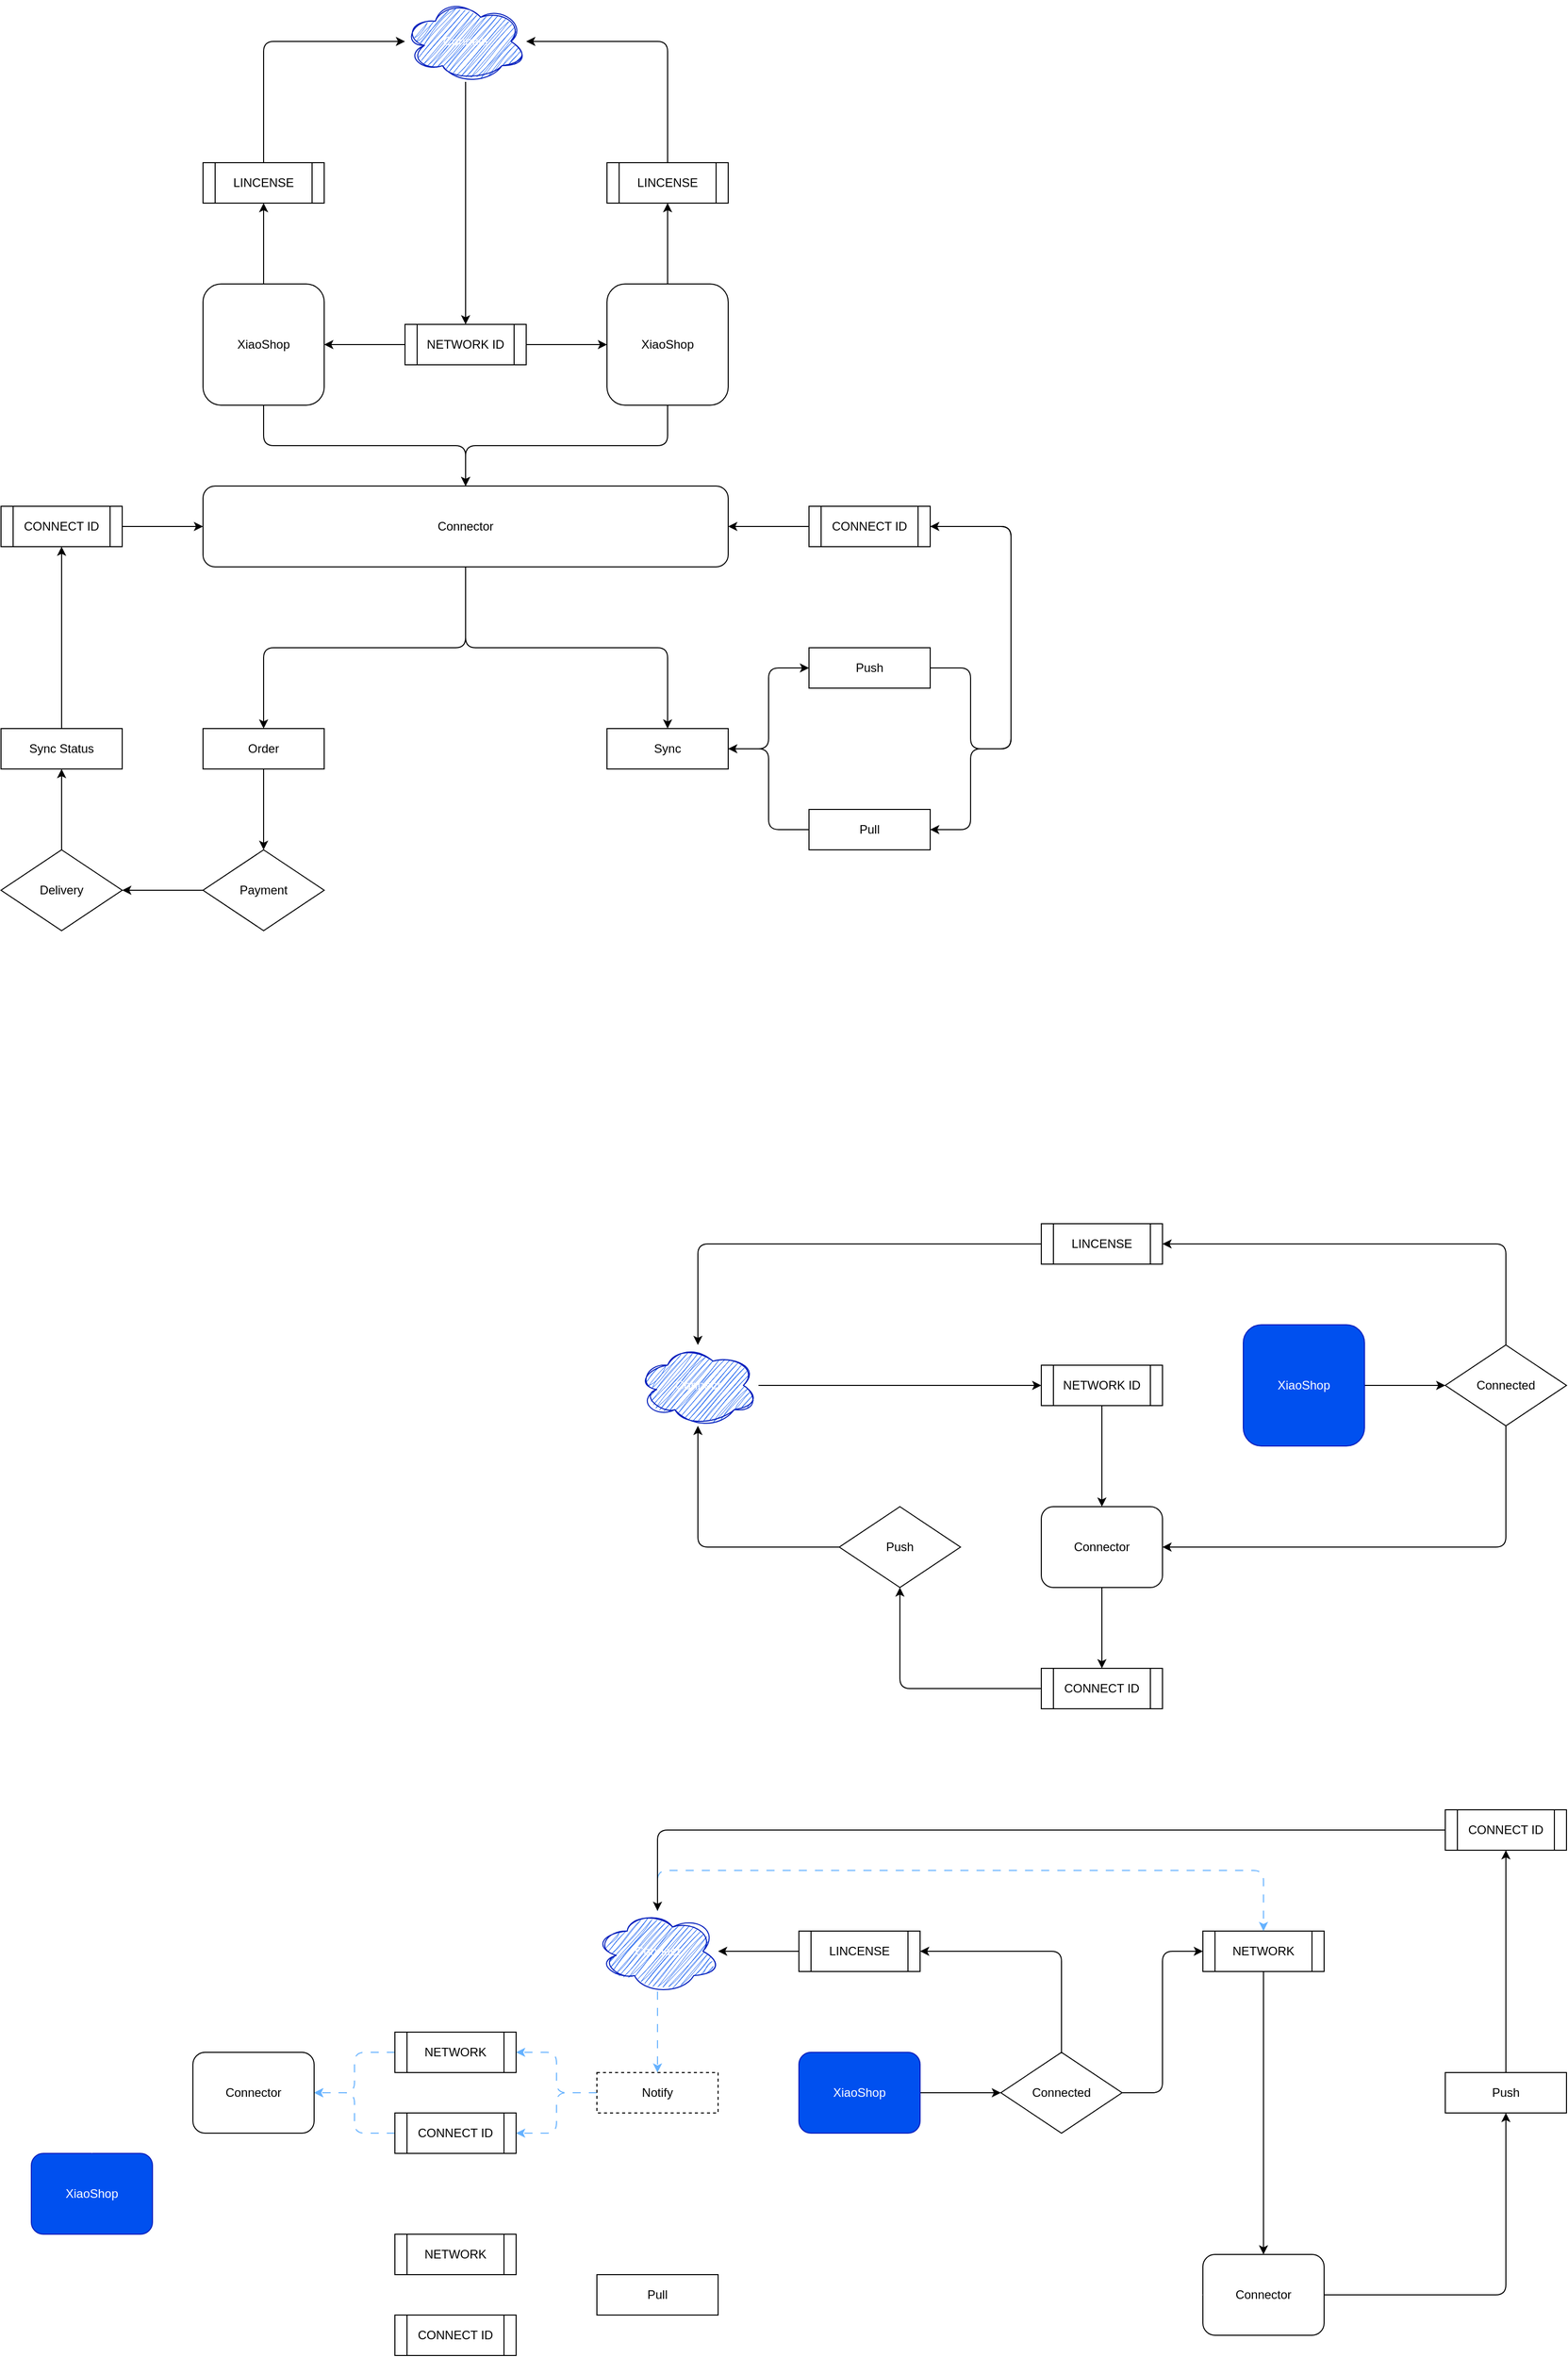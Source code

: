 <mxfile>
    <diagram id="nQ8jkaaD3PNuFxFuXUG9" name="Overview">
        <mxGraphModel grid="1" page="0" gridSize="10" guides="1" tooltips="1" connect="1" arrows="1" fold="1" pageScale="1" pageWidth="827" pageHeight="1169" math="0" shadow="0">
            <root>
                <mxCell id="0"/>
                <mxCell id="1" parent="0"/>
                <mxCell id="26" style="edgeStyle=none;html=1;" parent="1" source="7" target="10" edge="1">
                    <mxGeometry relative="1" as="geometry"/>
                </mxCell>
                <mxCell id="7" value="Connect" style="ellipse;shape=cloud;whiteSpace=wrap;html=1;fillColor=#0050ef;fontColor=#ffffff;strokeColor=#001DBC;sketch=1;curveFitting=1;jiggle=2;" parent="1" vertex="1">
                    <mxGeometry x="280" y="-240" width="120" height="80" as="geometry"/>
                </mxCell>
                <mxCell id="34" style="edgeStyle=orthogonalEdgeStyle;html=1;strokeColor=default;" parent="1" source="10" target="14" edge="1">
                    <mxGeometry relative="1" as="geometry"/>
                </mxCell>
                <mxCell id="35" style="edgeStyle=orthogonalEdgeStyle;html=1;strokeColor=default;" parent="1" source="10" target="15" edge="1">
                    <mxGeometry relative="1" as="geometry"/>
                </mxCell>
                <mxCell id="37" style="edgeStyle=orthogonalEdgeStyle;html=1;exitX=0.5;exitY=1;exitDx=0;exitDy=0;" edge="1" parent="1" source="14" target="36">
                    <mxGeometry relative="1" as="geometry">
                        <Array as="points">
                            <mxPoint x="140" y="200"/>
                            <mxPoint x="340" y="200"/>
                        </Array>
                    </mxGeometry>
                </mxCell>
                <mxCell id="10" value="NETWORK ID" style="shape=process;whiteSpace=wrap;html=1;backgroundOutline=1;" parent="1" vertex="1">
                    <mxGeometry x="280" y="80" width="120" height="40" as="geometry"/>
                </mxCell>
                <mxCell id="18" style="edgeStyle=none;html=1;" parent="1" source="14" target="17" edge="1">
                    <mxGeometry relative="1" as="geometry"/>
                </mxCell>
                <mxCell id="14" value="XiaoShop" style="rounded=1;whiteSpace=wrap;html=1;" parent="1" vertex="1">
                    <mxGeometry x="80" y="40" width="120" height="120" as="geometry"/>
                </mxCell>
                <mxCell id="20" style="edgeStyle=none;html=1;" parent="1" source="15" target="19" edge="1">
                    <mxGeometry relative="1" as="geometry"/>
                </mxCell>
                <mxCell id="38" style="edgeStyle=orthogonalEdgeStyle;html=1;exitX=0.5;exitY=1;exitDx=0;exitDy=0;" edge="1" parent="1" source="15" target="36">
                    <mxGeometry relative="1" as="geometry">
                        <Array as="points">
                            <mxPoint x="540" y="200"/>
                            <mxPoint x="340" y="200"/>
                        </Array>
                    </mxGeometry>
                </mxCell>
                <mxCell id="15" value="XiaoShop" style="rounded=1;whiteSpace=wrap;html=1;" parent="1" vertex="1">
                    <mxGeometry x="480" y="40" width="120" height="120" as="geometry"/>
                </mxCell>
                <mxCell id="21" style="edgeStyle=orthogonalEdgeStyle;html=1;" parent="1" source="17" target="7" edge="1">
                    <mxGeometry relative="1" as="geometry">
                        <Array as="points">
                            <mxPoint x="140" y="-200"/>
                        </Array>
                    </mxGeometry>
                </mxCell>
                <mxCell id="17" value="LINCENSE" style="shape=process;whiteSpace=wrap;html=1;backgroundOutline=1;" parent="1" vertex="1">
                    <mxGeometry x="80" y="-80" width="120" height="40" as="geometry"/>
                </mxCell>
                <mxCell id="22" style="edgeStyle=orthogonalEdgeStyle;html=1;" parent="1" source="19" target="7" edge="1">
                    <mxGeometry relative="1" as="geometry">
                        <Array as="points">
                            <mxPoint x="540" y="-200"/>
                        </Array>
                    </mxGeometry>
                </mxCell>
                <mxCell id="19" value="LINCENSE" style="shape=process;whiteSpace=wrap;html=1;backgroundOutline=1;" parent="1" vertex="1">
                    <mxGeometry x="480" y="-80" width="120" height="40" as="geometry"/>
                </mxCell>
                <mxCell id="44" style="edgeStyle=orthogonalEdgeStyle;html=1;" edge="1" parent="1" source="36" target="42">
                    <mxGeometry relative="1" as="geometry"/>
                </mxCell>
                <mxCell id="45" style="edgeStyle=orthogonalEdgeStyle;html=1;entryX=0.5;entryY=0;entryDx=0;entryDy=0;" edge="1" parent="1" source="36" target="41">
                    <mxGeometry relative="1" as="geometry"/>
                </mxCell>
                <mxCell id="36" value="Connector" style="rounded=1;whiteSpace=wrap;html=1;" vertex="1" parent="1">
                    <mxGeometry x="80" y="240" width="520" height="80" as="geometry"/>
                </mxCell>
                <mxCell id="51" style="edgeStyle=orthogonalEdgeStyle;html=1;entryX=0;entryY=0.5;entryDx=0;entryDy=0;" edge="1" parent="1" source="41" target="49">
                    <mxGeometry relative="1" as="geometry"/>
                </mxCell>
                <mxCell id="41" value="Sync" style="rounded=0;whiteSpace=wrap;html=1;" vertex="1" parent="1">
                    <mxGeometry x="480" y="480" width="120" height="40" as="geometry"/>
                </mxCell>
                <mxCell id="76" style="edgeStyle=orthogonalEdgeStyle;html=1;" edge="1" parent="1" source="42" target="74">
                    <mxGeometry relative="1" as="geometry"/>
                </mxCell>
                <mxCell id="42" value="Order" style="rounded=0;whiteSpace=wrap;html=1;" vertex="1" parent="1">
                    <mxGeometry x="80" y="480" width="120" height="40" as="geometry"/>
                </mxCell>
                <mxCell id="59" style="edgeStyle=orthogonalEdgeStyle;html=1;" edge="1" parent="1" source="47" target="36">
                    <mxGeometry relative="1" as="geometry"/>
                </mxCell>
                <mxCell id="69" style="edgeStyle=orthogonalEdgeStyle;html=1;entryX=1;entryY=0.5;entryDx=0;entryDy=0;" edge="1" parent="1" source="47" target="50">
                    <mxGeometry relative="1" as="geometry">
                        <Array as="points">
                            <mxPoint x="880" y="280"/>
                            <mxPoint x="880" y="500"/>
                            <mxPoint x="840" y="500"/>
                            <mxPoint x="840" y="580"/>
                        </Array>
                    </mxGeometry>
                </mxCell>
                <mxCell id="47" value="CONNECT ID" style="shape=process;whiteSpace=wrap;html=1;backgroundOutline=1;" vertex="1" parent="1">
                    <mxGeometry x="680" y="260" width="120" height="40" as="geometry"/>
                </mxCell>
                <mxCell id="60" style="edgeStyle=orthogonalEdgeStyle;html=1;entryX=1;entryY=0.5;entryDx=0;entryDy=0;" edge="1" parent="1" source="49" target="47">
                    <mxGeometry relative="1" as="geometry">
                        <Array as="points">
                            <mxPoint x="840" y="420"/>
                            <mxPoint x="840" y="500"/>
                            <mxPoint x="880" y="500"/>
                            <mxPoint x="880" y="280"/>
                        </Array>
                    </mxGeometry>
                </mxCell>
                <mxCell id="49" value="Push" style="rounded=0;whiteSpace=wrap;html=1;" vertex="1" parent="1">
                    <mxGeometry x="680" y="400" width="120" height="40" as="geometry"/>
                </mxCell>
                <mxCell id="58" style="edgeStyle=orthogonalEdgeStyle;html=1;entryX=1;entryY=0.5;entryDx=0;entryDy=0;" edge="1" parent="1" source="50" target="41">
                    <mxGeometry relative="1" as="geometry"/>
                </mxCell>
                <mxCell id="50" value="Pull" style="rounded=0;whiteSpace=wrap;html=1;" vertex="1" parent="1">
                    <mxGeometry x="680" y="560" width="120" height="40" as="geometry"/>
                </mxCell>
                <mxCell id="80" style="edgeStyle=orthogonalEdgeStyle;html=1;" edge="1" parent="1" source="71" target="79">
                    <mxGeometry relative="1" as="geometry"/>
                </mxCell>
                <mxCell id="71" value="Sync Status" style="rounded=0;whiteSpace=wrap;html=1;" vertex="1" parent="1">
                    <mxGeometry x="-120" y="480" width="120" height="40" as="geometry"/>
                </mxCell>
                <mxCell id="77" style="edgeStyle=orthogonalEdgeStyle;html=1;" edge="1" parent="1" source="74" target="75">
                    <mxGeometry relative="1" as="geometry"/>
                </mxCell>
                <mxCell id="74" value="Payment" style="rhombus;whiteSpace=wrap;html=1;" vertex="1" parent="1">
                    <mxGeometry x="80" y="600" width="120" height="80" as="geometry"/>
                </mxCell>
                <mxCell id="78" style="edgeStyle=orthogonalEdgeStyle;html=1;" edge="1" parent="1" source="75" target="71">
                    <mxGeometry relative="1" as="geometry"/>
                </mxCell>
                <mxCell id="75" value="Delivery" style="rhombus;whiteSpace=wrap;html=1;" vertex="1" parent="1">
                    <mxGeometry x="-120" y="600" width="120" height="80" as="geometry"/>
                </mxCell>
                <mxCell id="81" style="edgeStyle=orthogonalEdgeStyle;html=1;" edge="1" parent="1" source="79" target="36">
                    <mxGeometry relative="1" as="geometry"/>
                </mxCell>
                <mxCell id="79" value="CONNECT ID" style="shape=process;whiteSpace=wrap;html=1;backgroundOutline=1;" vertex="1" parent="1">
                    <mxGeometry x="-120" y="260" width="120" height="40" as="geometry"/>
                </mxCell>
                <mxCell id="ZTxgF48S8XFoH0-W3Enk-81" style="edgeStyle=orthogonalEdgeStyle;html=1;" edge="1" source="ZTxgF48S8XFoH0-W3Enk-82" target="ZTxgF48S8XFoH0-W3Enk-93" parent="1">
                    <mxGeometry relative="1" as="geometry"/>
                </mxCell>
                <mxCell id="ZTxgF48S8XFoH0-W3Enk-82" value="XiaoShop" style="rounded=1;whiteSpace=wrap;html=1;fillColor=#0050ef;fontColor=#ffffff;strokeColor=#001DBC;" vertex="1" parent="1">
                    <mxGeometry x="1110" y="1070" width="120" height="120" as="geometry"/>
                </mxCell>
                <mxCell id="ZTxgF48S8XFoH0-W3Enk-83" style="edgeStyle=orthogonalEdgeStyle;html=1;" edge="1" source="ZTxgF48S8XFoH0-W3Enk-84" target="ZTxgF48S8XFoH0-W3Enk-90" parent="1">
                    <mxGeometry relative="1" as="geometry"/>
                </mxCell>
                <mxCell id="ZTxgF48S8XFoH0-W3Enk-84" value="Connector" style="rounded=1;whiteSpace=wrap;html=1;" vertex="1" parent="1">
                    <mxGeometry x="910" y="1250" width="120" height="80" as="geometry"/>
                </mxCell>
                <mxCell id="ZTxgF48S8XFoH0-W3Enk-85" style="edgeStyle=orthogonalEdgeStyle;html=1;" edge="1" source="ZTxgF48S8XFoH0-W3Enk-86" target="ZTxgF48S8XFoH0-W3Enk-84" parent="1">
                    <mxGeometry relative="1" as="geometry"/>
                </mxCell>
                <mxCell id="ZTxgF48S8XFoH0-W3Enk-86" value="NETWORK ID" style="shape=process;whiteSpace=wrap;html=1;backgroundOutline=1;" vertex="1" parent="1">
                    <mxGeometry x="910" y="1110" width="120" height="40" as="geometry"/>
                </mxCell>
                <mxCell id="ZTxgF48S8XFoH0-W3Enk-87" style="edgeStyle=orthogonalEdgeStyle;html=1;" edge="1" source="ZTxgF48S8XFoH0-W3Enk-88" target="ZTxgF48S8XFoH0-W3Enk-97" parent="1">
                    <mxGeometry relative="1" as="geometry">
                        <Array as="points">
                            <mxPoint x="570" y="990"/>
                        </Array>
                    </mxGeometry>
                </mxCell>
                <mxCell id="ZTxgF48S8XFoH0-W3Enk-88" value="LINCENSE" style="shape=process;whiteSpace=wrap;html=1;backgroundOutline=1;" vertex="1" parent="1">
                    <mxGeometry x="910" y="970" width="120" height="40" as="geometry"/>
                </mxCell>
                <mxCell id="ZTxgF48S8XFoH0-W3Enk-89" style="edgeStyle=orthogonalEdgeStyle;html=1;" edge="1" source="ZTxgF48S8XFoH0-W3Enk-90" target="ZTxgF48S8XFoH0-W3Enk-95" parent="1">
                    <mxGeometry relative="1" as="geometry"/>
                </mxCell>
                <mxCell id="ZTxgF48S8XFoH0-W3Enk-90" value="CONNECT ID" style="shape=process;whiteSpace=wrap;html=1;backgroundOutline=1;" vertex="1" parent="1">
                    <mxGeometry x="910" y="1410" width="120" height="40" as="geometry"/>
                </mxCell>
                <mxCell id="ZTxgF48S8XFoH0-W3Enk-91" style="edgeStyle=orthogonalEdgeStyle;html=1;" edge="1" source="ZTxgF48S8XFoH0-W3Enk-93" target="ZTxgF48S8XFoH0-W3Enk-88" parent="1">
                    <mxGeometry relative="1" as="geometry">
                        <Array as="points">
                            <mxPoint x="1370" y="990"/>
                        </Array>
                    </mxGeometry>
                </mxCell>
                <mxCell id="ZTxgF48S8XFoH0-W3Enk-92" style="edgeStyle=orthogonalEdgeStyle;html=1;" edge="1" source="ZTxgF48S8XFoH0-W3Enk-93" target="ZTxgF48S8XFoH0-W3Enk-84" parent="1">
                    <mxGeometry relative="1" as="geometry">
                        <Array as="points">
                            <mxPoint x="1370" y="1290"/>
                        </Array>
                    </mxGeometry>
                </mxCell>
                <mxCell id="ZTxgF48S8XFoH0-W3Enk-93" value="Connected" style="rhombus;whiteSpace=wrap;html=1;rounded=0;shadow=0;glass=0;sketch=0;" vertex="1" parent="1">
                    <mxGeometry x="1310" y="1090" width="120" height="80" as="geometry"/>
                </mxCell>
                <mxCell id="ZTxgF48S8XFoH0-W3Enk-94" style="edgeStyle=orthogonalEdgeStyle;html=1;" edge="1" source="ZTxgF48S8XFoH0-W3Enk-95" target="ZTxgF48S8XFoH0-W3Enk-97" parent="1">
                    <mxGeometry relative="1" as="geometry">
                        <Array as="points">
                            <mxPoint x="570" y="1290"/>
                        </Array>
                    </mxGeometry>
                </mxCell>
                <mxCell id="ZTxgF48S8XFoH0-W3Enk-95" value="Push" style="rhombus;whiteSpace=wrap;html=1;rounded=0;shadow=0;glass=0;sketch=0;" vertex="1" parent="1">
                    <mxGeometry x="710" y="1250" width="120" height="80" as="geometry"/>
                </mxCell>
                <mxCell id="ZTxgF48S8XFoH0-W3Enk-96" style="edgeStyle=orthogonalEdgeStyle;html=1;" edge="1" source="ZTxgF48S8XFoH0-W3Enk-97" target="ZTxgF48S8XFoH0-W3Enk-86" parent="1">
                    <mxGeometry relative="1" as="geometry"/>
                </mxCell>
                <mxCell id="ZTxgF48S8XFoH0-W3Enk-97" value="Connect" style="ellipse;shape=cloud;whiteSpace=wrap;html=1;fillColor=#0050ef;fontColor=#ffffff;strokeColor=#001DBC;sketch=1;curveFitting=1;jiggle=2;" vertex="1" parent="1">
                    <mxGeometry x="510" y="1090" width="120" height="80" as="geometry"/>
                </mxCell>
                <mxCell id="ZTxgF48S8XFoH0-W3Enk-98" style="edgeStyle=orthogonalEdgeStyle;html=1;" edge="1" source="ZTxgF48S8XFoH0-W3Enk-99" target="ZTxgF48S8XFoH0-W3Enk-104" parent="1">
                    <mxGeometry relative="1" as="geometry"/>
                </mxCell>
                <mxCell id="ZTxgF48S8XFoH0-W3Enk-99" value="XiaoShop" style="rounded=1;whiteSpace=wrap;html=1;fillColor=#0050ef;fontColor=#ffffff;strokeColor=#001DBC;" vertex="1" parent="1">
                    <mxGeometry x="670" y="1790" width="120" height="80" as="geometry"/>
                </mxCell>
                <mxCell id="ZTxgF48S8XFoH0-W3Enk-100" style="edgeStyle=orthogonalEdgeStyle;html=1;fontSize=16;" edge="1" source="ZTxgF48S8XFoH0-W3Enk-101" target="ZTxgF48S8XFoH0-W3Enk-110" parent="1">
                    <mxGeometry relative="1" as="geometry"/>
                </mxCell>
                <mxCell id="ZTxgF48S8XFoH0-W3Enk-101" value="Connector" style="rounded=1;whiteSpace=wrap;html=1;" vertex="1" parent="1">
                    <mxGeometry x="1070" y="1990" width="120" height="80" as="geometry"/>
                </mxCell>
                <mxCell id="ZTxgF48S8XFoH0-W3Enk-102" style="edgeStyle=orthogonalEdgeStyle;html=1;" edge="1" source="ZTxgF48S8XFoH0-W3Enk-104" target="ZTxgF48S8XFoH0-W3Enk-106" parent="1">
                    <mxGeometry relative="1" as="geometry">
                        <Array as="points">
                            <mxPoint x="930" y="1690"/>
                        </Array>
                    </mxGeometry>
                </mxCell>
                <mxCell id="ZTxgF48S8XFoH0-W3Enk-103" style="edgeStyle=orthogonalEdgeStyle;html=1;fontSize=16;" edge="1" source="ZTxgF48S8XFoH0-W3Enk-104" target="ZTxgF48S8XFoH0-W3Enk-108" parent="1">
                    <mxGeometry relative="1" as="geometry">
                        <Array as="points">
                            <mxPoint x="1030" y="1830"/>
                            <mxPoint x="1030" y="1690"/>
                        </Array>
                    </mxGeometry>
                </mxCell>
                <mxCell id="ZTxgF48S8XFoH0-W3Enk-104" value="Connected" style="rhombus;whiteSpace=wrap;html=1;rounded=0;shadow=0;glass=0;sketch=0;" vertex="1" parent="1">
                    <mxGeometry x="870" y="1790" width="120" height="80" as="geometry"/>
                </mxCell>
                <mxCell id="ZTxgF48S8XFoH0-W3Enk-105" style="edgeStyle=orthogonalEdgeStyle;html=1;fontSize=16;" edge="1" source="ZTxgF48S8XFoH0-W3Enk-106" target="ZTxgF48S8XFoH0-W3Enk-113" parent="1">
                    <mxGeometry relative="1" as="geometry"/>
                </mxCell>
                <mxCell id="ZTxgF48S8XFoH0-W3Enk-106" value="LINCENSE" style="shape=process;whiteSpace=wrap;html=1;backgroundOutline=1;" vertex="1" parent="1">
                    <mxGeometry x="670" y="1670" width="120" height="40" as="geometry"/>
                </mxCell>
                <mxCell id="ZTxgF48S8XFoH0-W3Enk-107" style="edgeStyle=orthogonalEdgeStyle;html=1;" edge="1" source="ZTxgF48S8XFoH0-W3Enk-108" target="ZTxgF48S8XFoH0-W3Enk-101" parent="1">
                    <mxGeometry relative="1" as="geometry"/>
                </mxCell>
                <mxCell id="ZTxgF48S8XFoH0-W3Enk-108" value="NETWORK" style="shape=process;whiteSpace=wrap;html=1;backgroundOutline=1;" vertex="1" parent="1">
                    <mxGeometry x="1070" y="1670" width="120" height="40" as="geometry"/>
                </mxCell>
                <mxCell id="ZTxgF48S8XFoH0-W3Enk-109" style="edgeStyle=orthogonalEdgeStyle;html=1;fontSize=16;" edge="1" source="ZTxgF48S8XFoH0-W3Enk-110" target="ZTxgF48S8XFoH0-W3Enk-115" parent="1">
                    <mxGeometry relative="1" as="geometry"/>
                </mxCell>
                <mxCell id="ZTxgF48S8XFoH0-W3Enk-110" value="Push" style="rounded=0;whiteSpace=wrap;html=1;" vertex="1" parent="1">
                    <mxGeometry x="1310" y="1810" width="120" height="40" as="geometry"/>
                </mxCell>
                <mxCell id="ZTxgF48S8XFoH0-W3Enk-111" style="edgeStyle=orthogonalEdgeStyle;html=1;fontSize=16;dashed=1;dashPattern=8 8;strokeColor=#66B2FF;" edge="1" source="ZTxgF48S8XFoH0-W3Enk-113" target="ZTxgF48S8XFoH0-W3Enk-108" parent="1">
                    <mxGeometry relative="1" as="geometry">
                        <Array as="points">
                            <mxPoint x="530" y="1610"/>
                            <mxPoint x="1130" y="1610"/>
                        </Array>
                    </mxGeometry>
                </mxCell>
                <mxCell id="ZTxgF48S8XFoH0-W3Enk-112" style="edgeStyle=orthogonalEdgeStyle;html=1;fontSize=16;dashed=1;dashPattern=8 8;strokeColor=#66B2FF;" edge="1" source="ZTxgF48S8XFoH0-W3Enk-113" target="ZTxgF48S8XFoH0-W3Enk-121" parent="1">
                    <mxGeometry relative="1" as="geometry"/>
                </mxCell>
                <mxCell id="ZTxgF48S8XFoH0-W3Enk-113" value="Connect" style="ellipse;shape=cloud;whiteSpace=wrap;html=1;fillColor=#0050ef;fontColor=#ffffff;strokeColor=#001DBC;sketch=1;curveFitting=1;jiggle=2;" vertex="1" parent="1">
                    <mxGeometry x="470" y="1650" width="120" height="80" as="geometry"/>
                </mxCell>
                <mxCell id="ZTxgF48S8XFoH0-W3Enk-114" style="edgeStyle=orthogonalEdgeStyle;html=1;fontSize=16;" edge="1" source="ZTxgF48S8XFoH0-W3Enk-115" target="ZTxgF48S8XFoH0-W3Enk-113" parent="1">
                    <mxGeometry relative="1" as="geometry">
                        <Array as="points">
                            <mxPoint x="530" y="1570"/>
                        </Array>
                    </mxGeometry>
                </mxCell>
                <mxCell id="ZTxgF48S8XFoH0-W3Enk-115" value="CONNECT ID" style="shape=process;whiteSpace=wrap;html=1;backgroundOutline=1;" vertex="1" parent="1">
                    <mxGeometry x="1310" y="1550" width="120" height="40" as="geometry"/>
                </mxCell>
                <mxCell id="ZTxgF48S8XFoH0-W3Enk-116" style="edgeStyle=orthogonalEdgeStyle;html=1;strokeColor=#FFFFFF;fontSize=16;" edge="1" source="ZTxgF48S8XFoH0-W3Enk-118" target="ZTxgF48S8XFoH0-W3Enk-131" parent="1">
                    <mxGeometry relative="1" as="geometry">
                        <mxPoint x="70" y="2030" as="targetPoint"/>
                        <Array as="points">
                            <mxPoint x="-30" y="2030"/>
                            <mxPoint x="230" y="2030"/>
                            <mxPoint x="230" y="1990"/>
                        </Array>
                    </mxGeometry>
                </mxCell>
                <mxCell id="ZTxgF48S8XFoH0-W3Enk-117" style="edgeStyle=orthogonalEdgeStyle;html=1;strokeColor=#FFFFFF;fontSize=16;" edge="1" source="ZTxgF48S8XFoH0-W3Enk-118" target="ZTxgF48S8XFoH0-W3Enk-129" parent="1">
                    <mxGeometry relative="1" as="geometry">
                        <Array as="points">
                            <mxPoint x="-30" y="2030"/>
                            <mxPoint x="230" y="2030"/>
                            <mxPoint x="230" y="2070"/>
                        </Array>
                    </mxGeometry>
                </mxCell>
                <mxCell id="ZTxgF48S8XFoH0-W3Enk-118" value="XiaoShop" style="rounded=1;whiteSpace=wrap;html=1;fillColor=#0050ef;fontColor=#ffffff;strokeColor=#001DBC;" vertex="1" parent="1">
                    <mxGeometry x="-90" y="1890" width="120" height="80" as="geometry"/>
                </mxCell>
                <mxCell id="ZTxgF48S8XFoH0-W3Enk-119" style="edgeStyle=orthogonalEdgeStyle;html=1;dashed=1;dashPattern=8 8;strokeColor=#66B2FF;fontSize=16;" edge="1" source="ZTxgF48S8XFoH0-W3Enk-121" target="ZTxgF48S8XFoH0-W3Enk-123" parent="1">
                    <mxGeometry relative="1" as="geometry"/>
                </mxCell>
                <mxCell id="ZTxgF48S8XFoH0-W3Enk-120" style="edgeStyle=orthogonalEdgeStyle;html=1;dashed=1;dashPattern=8 8;strokeColor=#66B2FF;fontSize=16;" edge="1" source="ZTxgF48S8XFoH0-W3Enk-121" target="ZTxgF48S8XFoH0-W3Enk-125" parent="1">
                    <mxGeometry relative="1" as="geometry"/>
                </mxCell>
                <mxCell id="ZTxgF48S8XFoH0-W3Enk-121" value="Notify" style="rounded=0;whiteSpace=wrap;html=1;dashed=1;" vertex="1" parent="1">
                    <mxGeometry x="470" y="1810" width="120" height="40" as="geometry"/>
                </mxCell>
                <mxCell id="ZTxgF48S8XFoH0-W3Enk-122" style="edgeStyle=orthogonalEdgeStyle;html=1;entryX=1;entryY=0.5;entryDx=0;entryDy=0;dashed=1;dashPattern=8 8;strokeColor=#66B2FF;fontSize=16;" edge="1" source="ZTxgF48S8XFoH0-W3Enk-123" target="ZTxgF48S8XFoH0-W3Enk-127" parent="1">
                    <mxGeometry relative="1" as="geometry"/>
                </mxCell>
                <mxCell id="ZTxgF48S8XFoH0-W3Enk-123" value="NETWORK" style="shape=process;whiteSpace=wrap;html=1;backgroundOutline=1;" vertex="1" parent="1">
                    <mxGeometry x="270" y="1770" width="120" height="40" as="geometry"/>
                </mxCell>
                <mxCell id="ZTxgF48S8XFoH0-W3Enk-124" style="edgeStyle=orthogonalEdgeStyle;html=1;dashed=1;dashPattern=8 8;strokeColor=#66B2FF;fontSize=16;" edge="1" source="ZTxgF48S8XFoH0-W3Enk-125" target="ZTxgF48S8XFoH0-W3Enk-127" parent="1">
                    <mxGeometry relative="1" as="geometry"/>
                </mxCell>
                <mxCell id="ZTxgF48S8XFoH0-W3Enk-125" value="CONNECT ID" style="shape=process;whiteSpace=wrap;html=1;backgroundOutline=1;" vertex="1" parent="1">
                    <mxGeometry x="270" y="1850" width="120" height="40" as="geometry"/>
                </mxCell>
                <mxCell id="ZTxgF48S8XFoH0-W3Enk-126" style="edgeStyle=orthogonalEdgeStyle;html=1;strokeColor=#FFFFFF;fontSize=16;" edge="1" source="ZTxgF48S8XFoH0-W3Enk-127" target="ZTxgF48S8XFoH0-W3Enk-118" parent="1">
                    <mxGeometry relative="1" as="geometry"/>
                </mxCell>
                <mxCell id="ZTxgF48S8XFoH0-W3Enk-127" value="Connector" style="rounded=1;whiteSpace=wrap;html=1;" vertex="1" parent="1">
                    <mxGeometry x="70" y="1790" width="120" height="80" as="geometry"/>
                </mxCell>
                <mxCell id="ZTxgF48S8XFoH0-W3Enk-128" style="edgeStyle=orthogonalEdgeStyle;html=1;strokeColor=#FFFFFF;fontSize=16;entryX=1;entryY=0.5;entryDx=0;entryDy=0;" edge="1" source="ZTxgF48S8XFoH0-W3Enk-129" target="ZTxgF48S8XFoH0-W3Enk-133" parent="1">
                    <mxGeometry relative="1" as="geometry">
                        <Array as="points">
                            <mxPoint x="430" y="2070"/>
                            <mxPoint x="430" y="2030"/>
                        </Array>
                    </mxGeometry>
                </mxCell>
                <mxCell id="ZTxgF48S8XFoH0-W3Enk-129" value="CONNECT ID" style="shape=process;whiteSpace=wrap;html=1;backgroundOutline=1;" vertex="1" parent="1">
                    <mxGeometry x="270" y="2050" width="120" height="40" as="geometry"/>
                </mxCell>
                <mxCell id="ZTxgF48S8XFoH0-W3Enk-130" style="edgeStyle=orthogonalEdgeStyle;html=1;strokeColor=#FFFFFF;fontSize=16;" edge="1" source="ZTxgF48S8XFoH0-W3Enk-131" target="ZTxgF48S8XFoH0-W3Enk-133" parent="1">
                    <mxGeometry relative="1" as="geometry">
                        <Array as="points">
                            <mxPoint x="430" y="1990"/>
                            <mxPoint x="430" y="2030"/>
                        </Array>
                    </mxGeometry>
                </mxCell>
                <mxCell id="ZTxgF48S8XFoH0-W3Enk-131" value="NETWORK" style="shape=process;whiteSpace=wrap;html=1;backgroundOutline=1;" vertex="1" parent="1">
                    <mxGeometry x="270" y="1970" width="120" height="40" as="geometry"/>
                </mxCell>
                <mxCell id="ZTxgF48S8XFoH0-W3Enk-132" style="edgeStyle=orthogonalEdgeStyle;html=1;strokeColor=#FFFFFF;fontSize=16;" edge="1" source="ZTxgF48S8XFoH0-W3Enk-133" target="ZTxgF48S8XFoH0-W3Enk-101" parent="1">
                    <mxGeometry relative="1" as="geometry"/>
                </mxCell>
                <mxCell id="ZTxgF48S8XFoH0-W3Enk-133" value="Pull" style="rounded=0;whiteSpace=wrap;html=1;" vertex="1" parent="1">
                    <mxGeometry x="470" y="2010" width="120" height="40" as="geometry"/>
                </mxCell>
            </root>
        </mxGraphModel>
    </diagram>
    <diagram id="hjfRnH3XTPVFofpK1M9Z" name="Sync">
        <mxGraphModel dx="986" dy="1262" grid="1" gridSize="10" guides="1" tooltips="1" connect="1" arrows="1" fold="1" page="0" pageScale="1" pageWidth="827" pageHeight="1169" math="0" shadow="0">
            <root>
                <mxCell id="0"/>
                <mxCell id="1" parent="0"/>
                <mxCell id="jOt4YmrIrOyorvYIqmuf-28" style="edgeStyle=orthogonalEdgeStyle;html=1;fontSize=13;" edge="1" parent="1" source="jOt4YmrIrOyorvYIqmuf-1" target="jOt4YmrIrOyorvYIqmuf-5">
                    <mxGeometry relative="1" as="geometry"/>
                </mxCell>
                <mxCell id="jOt4YmrIrOyorvYIqmuf-1" value="Connect" style="html=1;verticalLabelPosition=bottom;align=center;labelBackgroundColor=none;verticalAlign=top;strokeWidth=3;shadow=0;shape=mxgraph.ios7.icons.cloud;rounded=1;glass=0;sketch=1;fillStyle=dashed;curveFitting=0.95;fontSize=15;spacing=-45;horizontal=1;" vertex="1" parent="1">
                    <mxGeometry x="680" y="320" width="160" height="80" as="geometry"/>
                </mxCell>
                <mxCell id="jOt4YmrIrOyorvYIqmuf-30" style="edgeStyle=orthogonalEdgeStyle;html=1;fontSize=13;" edge="1" parent="1" source="jOt4YmrIrOyorvYIqmuf-2" target="jOt4YmrIrOyorvYIqmuf-11">
                    <mxGeometry relative="1" as="geometry"/>
                </mxCell>
                <mxCell id="jOt4YmrIrOyorvYIqmuf-2" value="XIAOSHOP" style="rounded=1;whiteSpace=wrap;html=1;fontSize=14;strokeWidth=3;shadow=0;" vertex="1" parent="1">
                    <mxGeometry x="680" y="80" width="160" height="80" as="geometry"/>
                </mxCell>
                <mxCell id="jOt4YmrIrOyorvYIqmuf-31" style="edgeStyle=orthogonalEdgeStyle;html=1;fontSize=13;" edge="1" parent="1" source="jOt4YmrIrOyorvYIqmuf-3" target="jOt4YmrIrOyorvYIqmuf-6">
                    <mxGeometry relative="1" as="geometry"/>
                </mxCell>
                <mxCell id="jOt4YmrIrOyorvYIqmuf-46" style="edgeStyle=orthogonalEdgeStyle;html=1;fontSize=16;" edge="1" parent="1" source="jOt4YmrIrOyorvYIqmuf-3" target="jOt4YmrIrOyorvYIqmuf-44">
                    <mxGeometry relative="1" as="geometry">
                        <Array as="points">
                            <mxPoint x="1000" y="640"/>
                            <mxPoint x="760" y="640"/>
                        </Array>
                    </mxGeometry>
                </mxCell>
                <mxCell id="jOt4YmrIrOyorvYIqmuf-3" value="XIAOSHOP" style="rounded=1;whiteSpace=wrap;html=1;fontSize=14;strokeWidth=3;shadow=0;" vertex="1" parent="1">
                    <mxGeometry x="920" y="480" width="160" height="80" as="geometry"/>
                </mxCell>
                <mxCell id="jOt4YmrIrOyorvYIqmuf-37" style="edgeStyle=orthogonalEdgeStyle;html=1;fontSize=13;startArrow=none;" edge="1" parent="1" source="jOt4YmrIrOyorvYIqmuf-39" target="jOt4YmrIrOyorvYIqmuf-33">
                    <mxGeometry relative="1" as="geometry">
                        <Array as="points"/>
                    </mxGeometry>
                </mxCell>
                <mxCell id="jOt4YmrIrOyorvYIqmuf-42" style="edgeStyle=orthogonalEdgeStyle;html=1;fontSize=13;" edge="1" parent="1" source="jOt4YmrIrOyorvYIqmuf-5" target="jOt4YmrIrOyorvYIqmuf-39">
                    <mxGeometry relative="1" as="geometry"/>
                </mxCell>
                <mxCell id="jOt4YmrIrOyorvYIqmuf-5" value="NOTIFY" style="shape=parallelogram;perimeter=parallelogramPerimeter;whiteSpace=wrap;html=1;fixedSize=1;rounded=1;shadow=0;glass=0;labelBackgroundColor=none;fillStyle=dashed;strokeWidth=2;fontSize=11;" vertex="1" parent="1">
                    <mxGeometry x="680" y="460" width="160" height="40" as="geometry"/>
                </mxCell>
                <mxCell id="jOt4YmrIrOyorvYIqmuf-32" style="edgeStyle=orthogonalEdgeStyle;html=1;fontSize=13;" edge="1" parent="1" source="jOt4YmrIrOyorvYIqmuf-6" target="jOt4YmrIrOyorvYIqmuf-2">
                    <mxGeometry relative="1" as="geometry">
                        <Array as="points">
                            <mxPoint x="1000" y="120"/>
                        </Array>
                    </mxGeometry>
                </mxCell>
                <mxCell id="jOt4YmrIrOyorvYIqmuf-6" value="PULL" style="shape=parallelogram;perimeter=parallelogramPerimeter;whiteSpace=wrap;html=1;fixedSize=1;rounded=1;shadow=0;glass=0;labelBackgroundColor=none;fillStyle=dashed;strokeWidth=2;fontSize=11;" vertex="1" parent="1">
                    <mxGeometry x="920" y="220" width="160" height="40" as="geometry"/>
                </mxCell>
                <mxCell id="jOt4YmrIrOyorvYIqmuf-29" style="edgeStyle=orthogonalEdgeStyle;html=1;fontSize=13;" edge="1" parent="1" source="jOt4YmrIrOyorvYIqmuf-11" target="jOt4YmrIrOyorvYIqmuf-1">
                    <mxGeometry relative="1" as="geometry"/>
                </mxCell>
                <mxCell id="jOt4YmrIrOyorvYIqmuf-11" value="PUSH" style="shape=parallelogram;perimeter=parallelogramPerimeter;whiteSpace=wrap;html=1;fixedSize=1;rounded=1;shadow=0;glass=0;labelBackgroundColor=none;fillStyle=dashed;strokeWidth=2;fontSize=11;" vertex="1" parent="1">
                    <mxGeometry x="680" y="220" width="160" height="40" as="geometry"/>
                </mxCell>
                <mxCell id="jOt4YmrIrOyorvYIqmuf-35" style="edgeStyle=orthogonalEdgeStyle;html=1;fontSize=13;" edge="1" parent="1" source="jOt4YmrIrOyorvYIqmuf-33" target="jOt4YmrIrOyorvYIqmuf-34">
                    <mxGeometry relative="1" as="geometry"/>
                </mxCell>
                <mxCell id="jOt4YmrIrOyorvYIqmuf-45" style="edgeStyle=orthogonalEdgeStyle;html=1;fontSize=16;" edge="1" parent="1" source="jOt4YmrIrOyorvYIqmuf-33" target="jOt4YmrIrOyorvYIqmuf-44">
                    <mxGeometry relative="1" as="geometry">
                        <Array as="points">
                            <mxPoint x="520" y="640"/>
                            <mxPoint x="760" y="640"/>
                        </Array>
                    </mxGeometry>
                </mxCell>
                <mxCell id="jOt4YmrIrOyorvYIqmuf-33" value="XIAOSHOP" style="rounded=1;whiteSpace=wrap;html=1;fontSize=14;strokeWidth=3;shadow=0;" vertex="1" parent="1">
                    <mxGeometry x="440" y="480" width="160" height="80" as="geometry"/>
                </mxCell>
                <mxCell id="jOt4YmrIrOyorvYIqmuf-36" style="edgeStyle=orthogonalEdgeStyle;html=1;fontSize=13;" edge="1" parent="1" source="jOt4YmrIrOyorvYIqmuf-34" target="jOt4YmrIrOyorvYIqmuf-2">
                    <mxGeometry relative="1" as="geometry">
                        <Array as="points">
                            <mxPoint x="520" y="120"/>
                        </Array>
                    </mxGeometry>
                </mxCell>
                <mxCell id="jOt4YmrIrOyorvYIqmuf-34" value="PULL" style="shape=parallelogram;perimeter=parallelogramPerimeter;whiteSpace=wrap;html=1;fixedSize=1;rounded=1;shadow=0;glass=0;labelBackgroundColor=none;fillStyle=dashed;strokeWidth=2;fontSize=11;" vertex="1" parent="1">
                    <mxGeometry x="440" y="220" width="160" height="40" as="geometry"/>
                </mxCell>
                <mxCell id="jOt4YmrIrOyorvYIqmuf-41" style="edgeStyle=orthogonalEdgeStyle;html=1;fontSize=13;" edge="1" parent="1" source="jOt4YmrIrOyorvYIqmuf-39" target="jOt4YmrIrOyorvYIqmuf-3">
                    <mxGeometry relative="1" as="geometry"/>
                </mxCell>
                <mxCell id="jOt4YmrIrOyorvYIqmuf-39" value="..." style="rounded=1;whiteSpace=wrap;html=1;fontSize=14;strokeWidth=3;shadow=0;" vertex="1" parent="1">
                    <mxGeometry x="680" y="560" width="160" height="40" as="geometry"/>
                </mxCell>
                <mxCell id="jOt4YmrIrOyorvYIqmuf-43" value="Sync Model" style="text;html=1;align=center;verticalAlign=middle;whiteSpace=wrap;rounded=0;shadow=0;glass=0;labelBackgroundColor=none;fillStyle=auto;strokeWidth=3;fontSize=16;labelBorderColor=none;" vertex="1" parent="1">
                    <mxGeometry x="680" y="-40" width="160" height="40" as="geometry"/>
                </mxCell>
                <mxCell id="jOt4YmrIrOyorvYIqmuf-48" style="edgeStyle=orthogonalEdgeStyle;html=1;fontSize=16;" edge="1" parent="1" source="jOt4YmrIrOyorvYIqmuf-44" target="jOt4YmrIrOyorvYIqmuf-47">
                    <mxGeometry relative="1" as="geometry"/>
                </mxCell>
                <mxCell id="jOt4YmrIrOyorvYIqmuf-50" style="edgeStyle=orthogonalEdgeStyle;html=1;fontSize=16;" edge="1" parent="1" source="jOt4YmrIrOyorvYIqmuf-44" target="jOt4YmrIrOyorvYIqmuf-49">
                    <mxGeometry relative="1" as="geometry"/>
                </mxCell>
                <mxCell id="jOt4YmrIrOyorvYIqmuf-44" value="Exists" style="rhombus;whiteSpace=wrap;html=1;rounded=1;shadow=0;glass=0;labelBackgroundColor=none;sketch=0;fillStyle=dashed;curveFitting=0.95;strokeWidth=1;fontSize=13;" vertex="1" parent="1">
                    <mxGeometry x="680" y="720" width="160" height="80" as="geometry"/>
                </mxCell>
                <mxCell id="jOt4YmrIrOyorvYIqmuf-47" value="Create" style="rounded=1;whiteSpace=wrap;html=1;" vertex="1" parent="1">
                    <mxGeometry x="440" y="840" width="160" height="40" as="geometry"/>
                </mxCell>
                <mxCell id="jOt4YmrIrOyorvYIqmuf-49" value="Update" style="rounded=1;whiteSpace=wrap;html=1;" vertex="1" parent="1">
                    <mxGeometry x="920" y="840" width="160" height="40" as="geometry"/>
                </mxCell>
                <mxCell id="jOt4YmrIrOyorvYIqmuf-83" style="edgeStyle=orthogonalEdgeStyle;html=1;fontSize=16;strokeWidth=1;" edge="1" parent="1" source="jOt4YmrIrOyorvYIqmuf-51" target="jOt4YmrIrOyorvYIqmuf-62">
                    <mxGeometry relative="1" as="geometry"/>
                </mxCell>
                <mxCell id="jOt4YmrIrOyorvYIqmuf-51" value="XIAOSHOP" style="rounded=1;whiteSpace=wrap;html=1;fontSize=14;strokeWidth=3;shadow=0;" vertex="1" parent="1">
                    <mxGeometry x="1320" y="120" width="160" height="80" as="geometry"/>
                </mxCell>
                <mxCell id="jOt4YmrIrOyorvYIqmuf-98" style="edgeStyle=orthogonalEdgeStyle;html=1;strokeColor=#FFFFFF;strokeWidth=1;fontSize=16;" edge="1" parent="1" source="jOt4YmrIrOyorvYIqmuf-53" target="jOt4YmrIrOyorvYIqmuf-54">
                    <mxGeometry relative="1" as="geometry"/>
                </mxCell>
                <mxCell id="jOt4YmrIrOyorvYIqmuf-53" value="PUSH" style="shape=parallelogram;perimeter=parallelogramPerimeter;whiteSpace=wrap;html=1;fixedSize=1;rounded=1;shadow=0;glass=0;labelBackgroundColor=none;fillStyle=dashed;strokeWidth=2;fontSize=11;" vertex="1" parent="1">
                    <mxGeometry x="1560" y="400" width="160" height="40" as="geometry"/>
                </mxCell>
                <mxCell id="jOt4YmrIrOyorvYIqmuf-96" style="edgeStyle=orthogonalEdgeStyle;html=1;strokeColor=#FFFFFF;strokeWidth=1;fontSize=16;" edge="1" parent="1" source="jOt4YmrIrOyorvYIqmuf-54" target="jOt4YmrIrOyorvYIqmuf-55">
                    <mxGeometry relative="1" as="geometry"/>
                </mxCell>
                <mxCell id="jOt4YmrIrOyorvYIqmuf-97" style="edgeStyle=orthogonalEdgeStyle;html=1;strokeColor=#FFFFFF;strokeWidth=1;fontSize=16;" edge="1" parent="1" source="jOt4YmrIrOyorvYIqmuf-54" target="jOt4YmrIrOyorvYIqmuf-94">
                    <mxGeometry relative="1" as="geometry"/>
                </mxCell>
                <mxCell id="jOt4YmrIrOyorvYIqmuf-54" value="Connect" style="html=1;verticalLabelPosition=bottom;align=center;labelBackgroundColor=none;verticalAlign=top;strokeWidth=3;shadow=0;shape=mxgraph.ios7.icons.cloud;rounded=1;glass=0;fillStyle=dashed;fontSize=15;spacing=-45;horizontal=1;fillColor=#0050ef;strokeColor=#001DBC;fontColor=#ffffff;sketch=1;curveFitting=0.95;" vertex="1" parent="1">
                    <mxGeometry x="1720" y="520" width="160" height="80" as="geometry"/>
                </mxCell>
                <mxCell id="jOt4YmrIrOyorvYIqmuf-71" style="edgeStyle=orthogonalEdgeStyle;html=1;fontSize=16;strokeWidth=1;" edge="1" parent="1" source="jOt4YmrIrOyorvYIqmuf-55" target="jOt4YmrIrOyorvYIqmuf-70">
                    <mxGeometry relative="1" as="geometry"/>
                </mxCell>
                <mxCell id="jOt4YmrIrOyorvYIqmuf-55" value="NOTIFY" style="shape=parallelogram;perimeter=parallelogramPerimeter;whiteSpace=wrap;html=1;fixedSize=1;rounded=1;shadow=0;glass=0;labelBackgroundColor=none;fillStyle=dashed;strokeWidth=2;fontSize=11;" vertex="1" parent="1">
                    <mxGeometry x="1880" y="400" width="160" height="40" as="geometry"/>
                </mxCell>
                <mxCell id="jOt4YmrIrOyorvYIqmuf-67" style="edgeStyle=orthogonalEdgeStyle;html=1;fontSize=16;strokeWidth=1;" edge="1" parent="1" source="jOt4YmrIrOyorvYIqmuf-60" target="jOt4YmrIrOyorvYIqmuf-53">
                    <mxGeometry relative="1" as="geometry"/>
                </mxCell>
                <mxCell id="jOt4YmrIrOyorvYIqmuf-60" value="CONNECT ID" style="shape=process;whiteSpace=wrap;html=1;backgroundOutline=1;rounded=1;arcSize=50;noLabel=0;fontSize=11;" vertex="1" parent="1">
                    <mxGeometry x="1320" y="400" width="160" height="40" as="geometry"/>
                </mxCell>
                <mxCell id="jOt4YmrIrOyorvYIqmuf-66" style="edgeStyle=orthogonalEdgeStyle;html=1;fontSize=16;strokeWidth=1;" edge="1" parent="1" source="jOt4YmrIrOyorvYIqmuf-62" target="jOt4YmrIrOyorvYIqmuf-60">
                    <mxGeometry relative="1" as="geometry"/>
                </mxCell>
                <mxCell id="jOt4YmrIrOyorvYIqmuf-62" value="OnProductUpdated" style="shape=process;whiteSpace=wrap;html=1;backgroundOutline=1;fontSize=11;rounded=1;" vertex="1" parent="1">
                    <mxGeometry x="1320" y="280" width="160" height="40" as="geometry"/>
                </mxCell>
                <mxCell id="jOt4YmrIrOyorvYIqmuf-81" style="edgeStyle=orthogonalEdgeStyle;html=1;fontSize=16;strokeWidth=1;" edge="1" parent="1" source="jOt4YmrIrOyorvYIqmuf-70" target="jOt4YmrIrOyorvYIqmuf-72">
                    <mxGeometry relative="1" as="geometry"/>
                </mxCell>
                <mxCell id="jOt4YmrIrOyorvYIqmuf-70" value="CONNECT ID" style="shape=process;whiteSpace=wrap;html=1;backgroundOutline=1;rounded=1;arcSize=50;noLabel=0;fontSize=11;" vertex="1" parent="1">
                    <mxGeometry x="2120" y="400" width="160" height="40" as="geometry"/>
                </mxCell>
                <mxCell id="jOt4YmrIrOyorvYIqmuf-82" style="edgeStyle=orthogonalEdgeStyle;html=1;fontSize=16;strokeWidth=1;" edge="1" parent="1" source="jOt4YmrIrOyorvYIqmuf-72" target="jOt4YmrIrOyorvYIqmuf-78">
                    <mxGeometry relative="1" as="geometry"/>
                </mxCell>
                <mxCell id="jOt4YmrIrOyorvYIqmuf-72" value="OnProductSync" style="shape=process;whiteSpace=wrap;html=1;backgroundOutline=1;fontSize=11;rounded=1;" vertex="1" parent="1">
                    <mxGeometry x="2120" y="280" width="160" height="40" as="geometry"/>
                </mxCell>
                <mxCell id="jOt4YmrIrOyorvYIqmuf-79" style="edgeStyle=orthogonalEdgeStyle;html=1;fontSize=16;strokeWidth=1;" edge="1" parent="1" source="jOt4YmrIrOyorvYIqmuf-76" target="jOt4YmrIrOyorvYIqmuf-51">
                    <mxGeometry relative="1" as="geometry"/>
                </mxCell>
                <mxCell id="jOt4YmrIrOyorvYIqmuf-76" value="PULL" style="shape=parallelogram;perimeter=parallelogramPerimeter;whiteSpace=wrap;html=1;fixedSize=1;rounded=1;shadow=0;glass=0;labelBackgroundColor=none;fillStyle=dashed;strokeWidth=2;fontSize=11;" vertex="1" parent="1">
                    <mxGeometry x="1720" y="140" width="160" height="40" as="geometry"/>
                </mxCell>
                <mxCell id="jOt4YmrIrOyorvYIqmuf-80" style="edgeStyle=orthogonalEdgeStyle;html=1;fontSize=16;strokeWidth=1;" edge="1" parent="1" source="jOt4YmrIrOyorvYIqmuf-78" target="jOt4YmrIrOyorvYIqmuf-76">
                    <mxGeometry relative="1" as="geometry"/>
                </mxCell>
                <mxCell id="jOt4YmrIrOyorvYIqmuf-78" value="XIAOSHOP" style="rounded=1;whiteSpace=wrap;html=1;fontSize=14;strokeWidth=3;shadow=0;" vertex="1" parent="1">
                    <mxGeometry x="2120" y="120" width="160" height="80" as="geometry"/>
                </mxCell>
                <mxCell id="jOt4YmrIrOyorvYIqmuf-93" style="edgeStyle=orthogonalEdgeStyle;html=1;strokeColor=#FFFFFF;strokeWidth=1;fontSize=16;" edge="1" parent="1" source="jOt4YmrIrOyorvYIqmuf-86" target="jOt4YmrIrOyorvYIqmuf-90">
                    <mxGeometry relative="1" as="geometry"/>
                </mxCell>
                <mxCell id="jOt4YmrIrOyorvYIqmuf-86" value="XIAOSHOP" style="rounded=1;whiteSpace=wrap;html=1;fontSize=14;strokeWidth=3;shadow=0;" vertex="1" parent="1">
                    <mxGeometry x="1320" y="920" width="160" height="80" as="geometry"/>
                </mxCell>
                <mxCell id="jOt4YmrIrOyorvYIqmuf-99" style="edgeStyle=orthogonalEdgeStyle;html=1;strokeColor=#FFFFFF;strokeWidth=1;fontSize=16;" edge="1" parent="1" source="jOt4YmrIrOyorvYIqmuf-87" target="jOt4YmrIrOyorvYIqmuf-54">
                    <mxGeometry relative="1" as="geometry"/>
                </mxCell>
                <mxCell id="jOt4YmrIrOyorvYIqmuf-87" value="PUSH" style="shape=parallelogram;perimeter=parallelogramPerimeter;whiteSpace=wrap;html=1;fixedSize=1;rounded=1;shadow=0;glass=0;labelBackgroundColor=none;fillStyle=dashed;strokeWidth=2;fontSize=11;" vertex="1" parent="1">
                    <mxGeometry x="1560" y="680" width="160" height="40" as="geometry"/>
                </mxCell>
                <mxCell id="jOt4YmrIrOyorvYIqmuf-91" style="edgeStyle=orthogonalEdgeStyle;html=1;strokeColor=#FFFFFF;strokeWidth=1;fontSize=16;" edge="1" parent="1" source="jOt4YmrIrOyorvYIqmuf-89" target="jOt4YmrIrOyorvYIqmuf-87">
                    <mxGeometry relative="1" as="geometry"/>
                </mxCell>
                <mxCell id="jOt4YmrIrOyorvYIqmuf-89" value="CONNECT ID" style="shape=process;whiteSpace=wrap;html=1;backgroundOutline=1;rounded=1;arcSize=50;noLabel=0;fontSize=11;" vertex="1" parent="1">
                    <mxGeometry x="1320" y="680" width="160" height="40" as="geometry"/>
                </mxCell>
                <mxCell id="jOt4YmrIrOyorvYIqmuf-92" style="edgeStyle=orthogonalEdgeStyle;html=1;strokeColor=#FFFFFF;strokeWidth=1;fontSize=16;" edge="1" parent="1" source="jOt4YmrIrOyorvYIqmuf-90" target="jOt4YmrIrOyorvYIqmuf-89">
                    <mxGeometry relative="1" as="geometry"/>
                </mxCell>
                <mxCell id="jOt4YmrIrOyorvYIqmuf-90" value="OnStockUpdated" style="shape=process;whiteSpace=wrap;html=1;backgroundOutline=1;fontSize=11;rounded=1;" vertex="1" parent="1">
                    <mxGeometry x="1320" y="800" width="160" height="40" as="geometry"/>
                </mxCell>
                <mxCell id="jOt4YmrIrOyorvYIqmuf-101" style="edgeStyle=orthogonalEdgeStyle;html=1;strokeColor=#FFFFFF;strokeWidth=1;fontSize=16;" edge="1" parent="1" source="jOt4YmrIrOyorvYIqmuf-94" target="jOt4YmrIrOyorvYIqmuf-100">
                    <mxGeometry relative="1" as="geometry"/>
                </mxCell>
                <mxCell id="jOt4YmrIrOyorvYIqmuf-94" value="NOTIFY" style="shape=parallelogram;perimeter=parallelogramPerimeter;whiteSpace=wrap;html=1;fixedSize=1;rounded=1;shadow=0;glass=0;labelBackgroundColor=none;fillStyle=dashed;strokeWidth=2;fontSize=11;" vertex="1" parent="1">
                    <mxGeometry x="1880" y="680" width="160" height="40" as="geometry"/>
                </mxCell>
                <mxCell id="jOt4YmrIrOyorvYIqmuf-105" style="edgeStyle=orthogonalEdgeStyle;html=1;strokeColor=#FFFFFF;strokeWidth=1;fontSize=16;" edge="1" parent="1" source="jOt4YmrIrOyorvYIqmuf-100" target="jOt4YmrIrOyorvYIqmuf-102">
                    <mxGeometry relative="1" as="geometry"/>
                </mxCell>
                <mxCell id="jOt4YmrIrOyorvYIqmuf-100" value="CONNECT ID" style="shape=process;whiteSpace=wrap;html=1;backgroundOutline=1;rounded=1;arcSize=50;noLabel=0;fontSize=11;" vertex="1" parent="1">
                    <mxGeometry x="2120" y="680" width="160" height="40" as="geometry"/>
                </mxCell>
                <mxCell id="jOt4YmrIrOyorvYIqmuf-106" style="edgeStyle=orthogonalEdgeStyle;html=1;strokeColor=#FFFFFF;strokeWidth=1;fontSize=16;" edge="1" parent="1" source="jOt4YmrIrOyorvYIqmuf-102" target="jOt4YmrIrOyorvYIqmuf-103">
                    <mxGeometry relative="1" as="geometry"/>
                </mxCell>
                <mxCell id="jOt4YmrIrOyorvYIqmuf-102" value="OnStockSync" style="shape=process;whiteSpace=wrap;html=1;backgroundOutline=1;fontSize=11;rounded=1;" vertex="1" parent="1">
                    <mxGeometry x="2120" y="800" width="160" height="40" as="geometry"/>
                </mxCell>
                <mxCell id="jOt4YmrIrOyorvYIqmuf-108" style="edgeStyle=orthogonalEdgeStyle;html=1;strokeColor=#FFFFFF;strokeWidth=1;fontSize=16;" edge="1" parent="1" source="jOt4YmrIrOyorvYIqmuf-103" target="jOt4YmrIrOyorvYIqmuf-107">
                    <mxGeometry relative="1" as="geometry"/>
                </mxCell>
                <mxCell id="jOt4YmrIrOyorvYIqmuf-103" value="XIAOSHOP" style="rounded=1;whiteSpace=wrap;html=1;fontSize=14;strokeWidth=3;shadow=0;" vertex="1" parent="1">
                    <mxGeometry x="2120" y="920" width="160" height="80" as="geometry"/>
                </mxCell>
                <mxCell id="jOt4YmrIrOyorvYIqmuf-109" style="edgeStyle=orthogonalEdgeStyle;html=1;strokeColor=#FFFFFF;strokeWidth=1;fontSize=16;" edge="1" parent="1" source="jOt4YmrIrOyorvYIqmuf-107" target="jOt4YmrIrOyorvYIqmuf-86">
                    <mxGeometry relative="1" as="geometry"/>
                </mxCell>
                <mxCell id="jOt4YmrIrOyorvYIqmuf-107" value="PULL" style="shape=parallelogram;perimeter=parallelogramPerimeter;whiteSpace=wrap;html=1;fixedSize=1;rounded=1;shadow=0;glass=0;labelBackgroundColor=none;fillStyle=dashed;strokeWidth=2;fontSize=11;" vertex="1" parent="1">
                    <mxGeometry x="1720" y="940" width="160" height="40" as="geometry"/>
                </mxCell>
            </root>
        </mxGraphModel>
    </diagram>
</mxfile>
